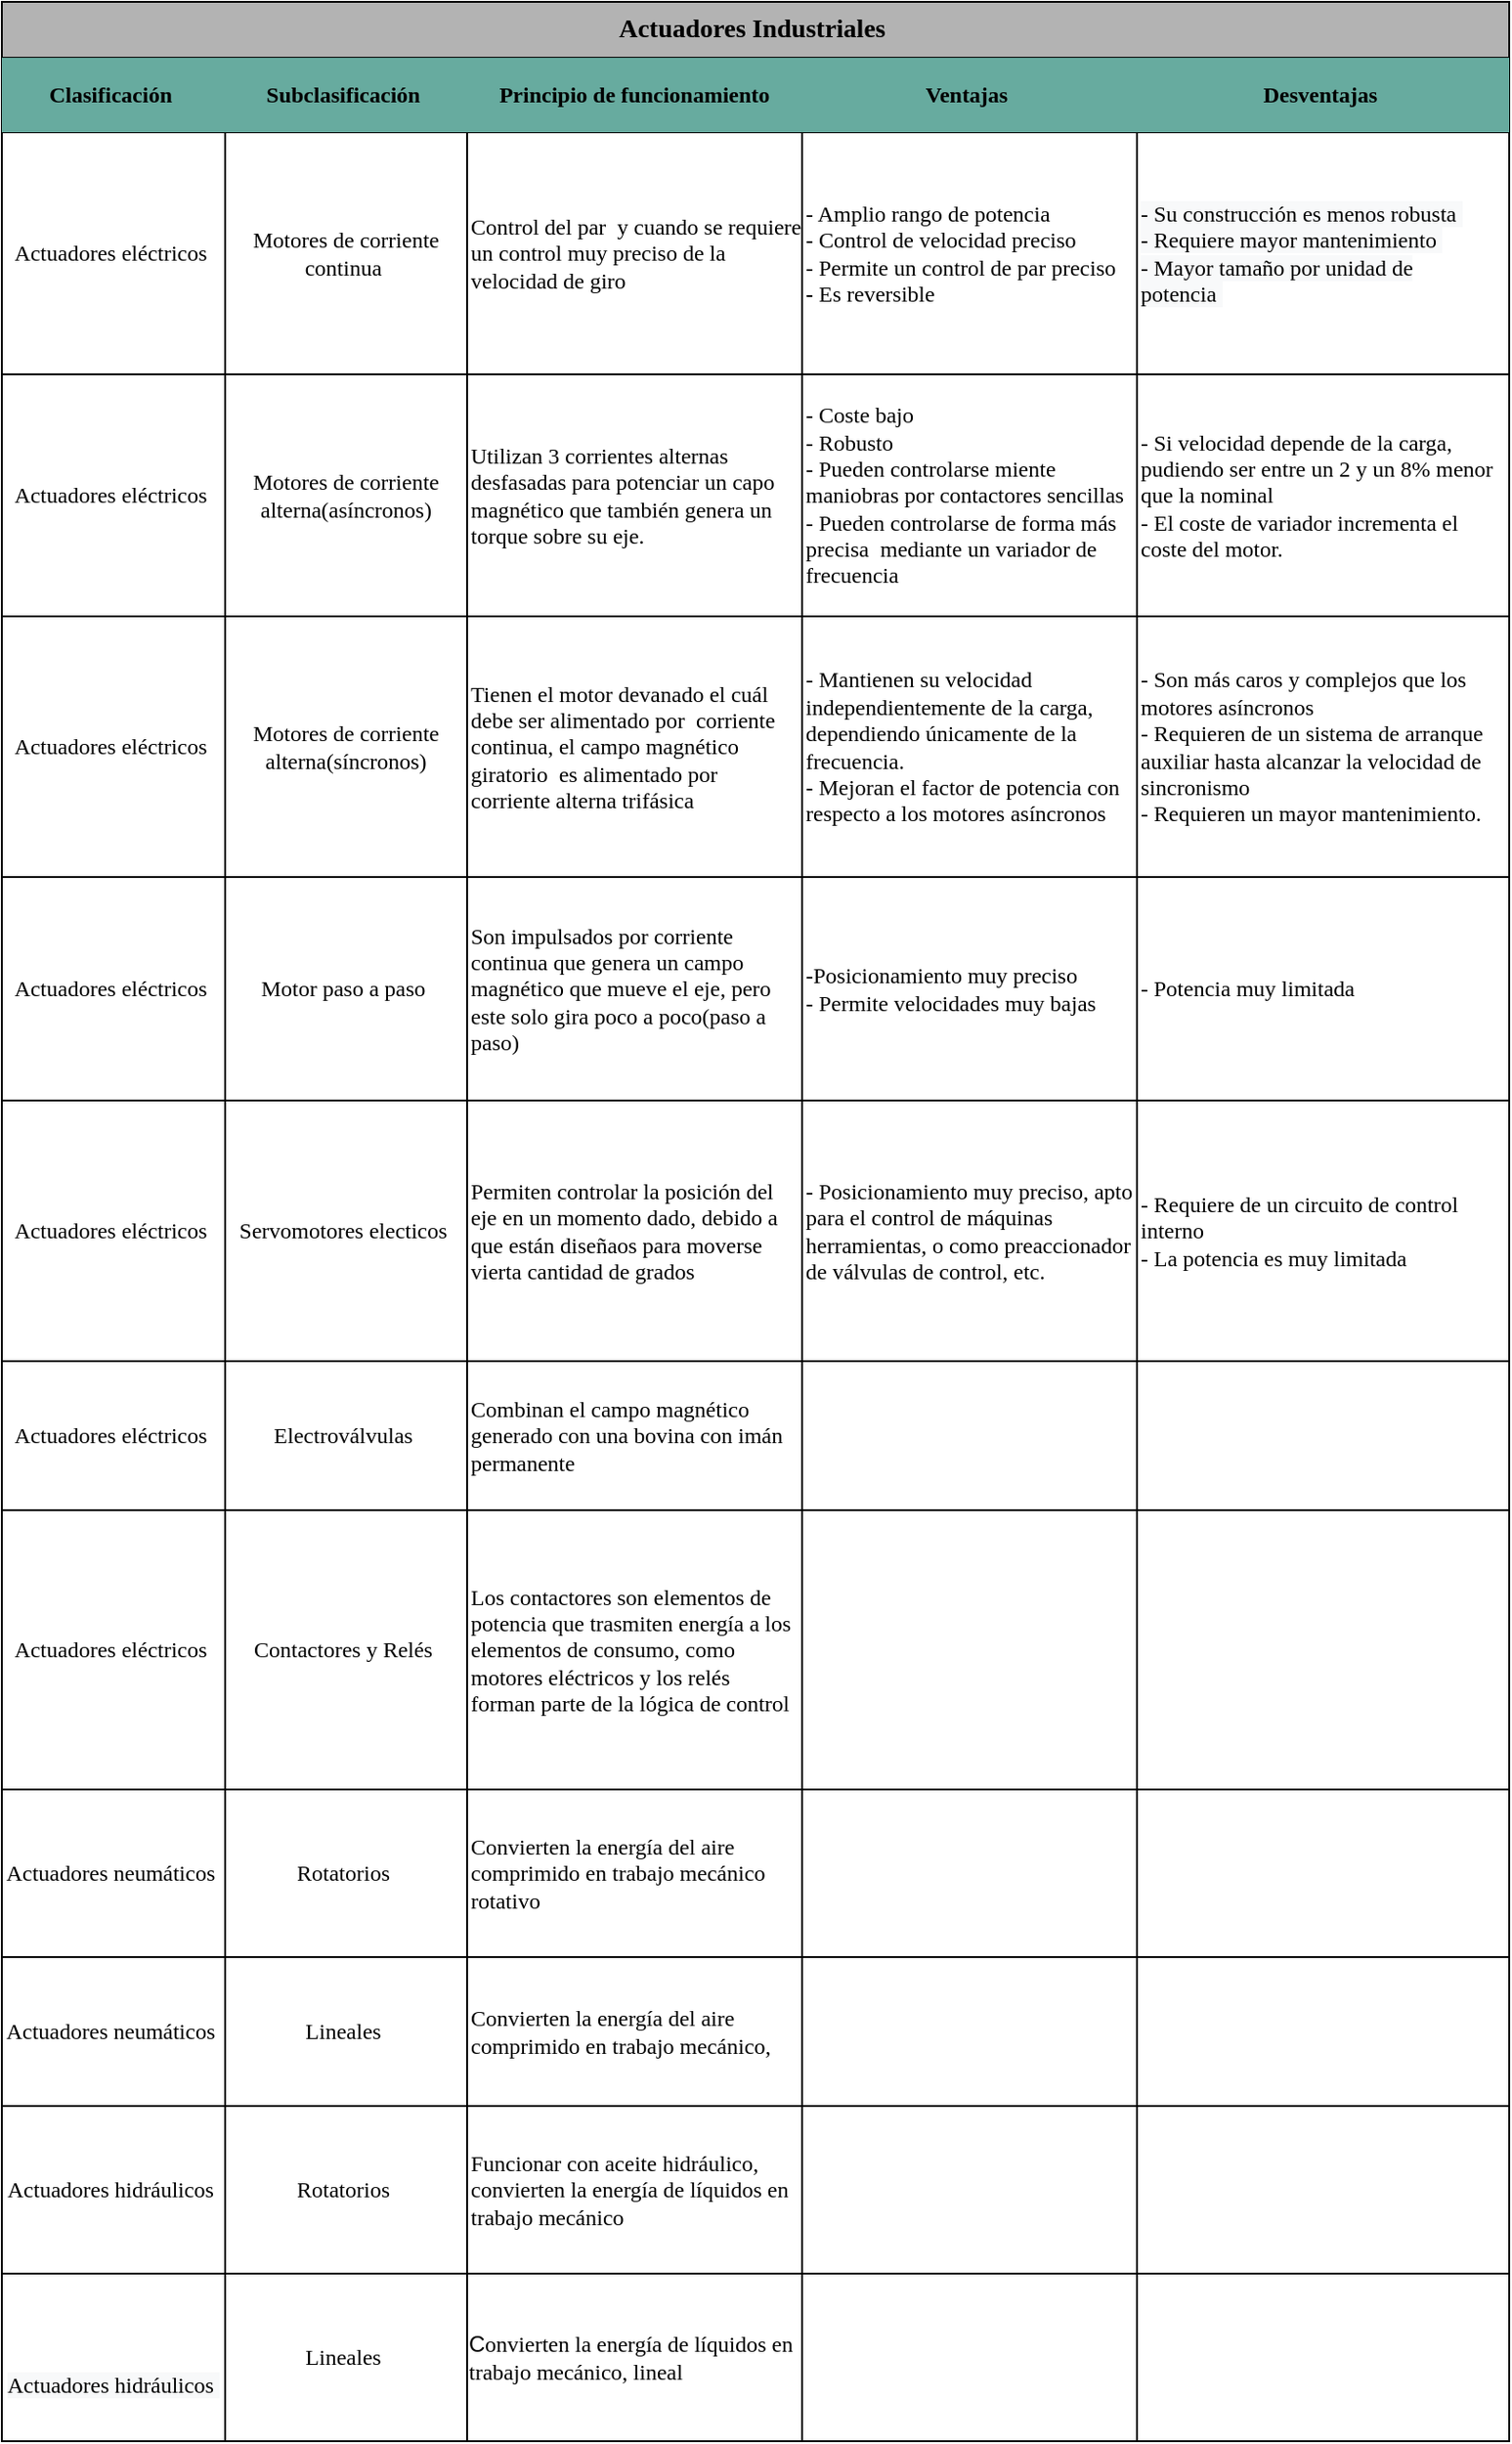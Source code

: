 <mxfile version="14.6.6" type="google"><diagram id="up9w1Ml_rUeyAGQICRd3" name="Page-1"><mxGraphModel dx="2044" dy="1109" grid="1" gridSize="10" guides="1" tooltips="1" connect="1" arrows="1" fold="1" page="1" pageScale="1" pageWidth="827" pageHeight="1169" math="0" shadow="0"><root><mxCell id="0"/><mxCell id="1" parent="0"/><mxCell id="sLLyWC5BFVvTjJAZCAJG-6" value="&lt;font face=&quot;Verdana&quot; style=&quot;font-size: 14px&quot;&gt;Actuadores Industriales&amp;nbsp;&lt;/font&gt;" style="shape=table;html=1;whiteSpace=wrap;startSize=30;container=1;collapsible=0;childLayout=tableLayout;fontStyle=1;align=center;fillColor=#B3B3B3;strokeColor=#000000;" parent="1" vertex="1"><mxGeometry x="110" y="360" width="810" height="1310" as="geometry"/></mxCell><mxCell id="sLLyWC5BFVvTjJAZCAJG-7" value="" style="shape=partialRectangle;html=1;whiteSpace=wrap;collapsible=0;dropTarget=0;pointerEvents=0;fillColor=none;top=0;left=0;bottom=0;right=0;points=[[0,0.5],[1,0.5]];portConstraint=eastwest;" parent="sLLyWC5BFVvTjJAZCAJG-6" vertex="1"><mxGeometry y="30" width="810" height="40" as="geometry"/></mxCell><mxCell id="sLLyWC5BFVvTjJAZCAJG-137" value="&lt;span&gt;&lt;b&gt;&lt;font face=&quot;Verdana&quot; style=&quot;font-size: 12px&quot;&gt;Clasificación&amp;nbsp;&lt;/font&gt;&lt;/b&gt;&lt;/span&gt;" style="shape=partialRectangle;html=1;whiteSpace=wrap;connectable=0;fillColor=#67AB9F;top=0;left=0;bottom=0;right=0;overflow=hidden;strokeColor=#000000;" parent="sLLyWC5BFVvTjJAZCAJG-7" vertex="1"><mxGeometry width="120" height="40" as="geometry"/></mxCell><mxCell id="sLLyWC5BFVvTjJAZCAJG-129" value="&lt;span&gt;&lt;b&gt;&lt;font face=&quot;Verdana&quot; style=&quot;font-size: 12px&quot;&gt;Subclasificación&amp;nbsp;&lt;/font&gt;&lt;/b&gt;&lt;/span&gt;" style="shape=partialRectangle;html=1;whiteSpace=wrap;connectable=0;fillColor=#67AB9F;top=0;left=0;bottom=0;right=0;overflow=hidden;strokeColor=#000000;" parent="sLLyWC5BFVvTjJAZCAJG-7" vertex="1"><mxGeometry x="120" width="130" height="40" as="geometry"/></mxCell><mxCell id="sLLyWC5BFVvTjJAZCAJG-37" value="&lt;span&gt;&lt;b&gt;&lt;font style=&quot;font-size: 12px&quot; face=&quot;Verdana&quot;&gt;Principio de funcionamiento&lt;/font&gt;&lt;/b&gt;&lt;/span&gt;" style="shape=partialRectangle;html=1;whiteSpace=wrap;connectable=0;fillColor=#67AB9F;top=0;left=0;bottom=0;right=0;overflow=hidden;" parent="sLLyWC5BFVvTjJAZCAJG-7" vertex="1"><mxGeometry x="250" width="180" height="40" as="geometry"/></mxCell><mxCell id="sLLyWC5BFVvTjJAZCAJG-28" value="&lt;span&gt;&lt;b&gt;&lt;font style=&quot;font-size: 12px&quot; face=&quot;Verdana&quot;&gt;Ventajas&amp;nbsp;&lt;/font&gt;&lt;/b&gt;&lt;/span&gt;" style="shape=partialRectangle;html=1;whiteSpace=wrap;connectable=0;fillColor=#67AB9F;top=0;left=0;bottom=0;right=0;overflow=hidden;strokeColor=#67AB9F;" parent="sLLyWC5BFVvTjJAZCAJG-7" vertex="1"><mxGeometry x="430" width="180" height="40" as="geometry"/></mxCell><mxCell id="sLLyWC5BFVvTjJAZCAJG-25" value="&lt;b&gt;&lt;font style=&quot;font-size: 12px&quot; face=&quot;Verdana&quot;&gt;Desventajas&amp;nbsp;&lt;/font&gt;&lt;/b&gt;" style="shape=partialRectangle;html=1;whiteSpace=wrap;connectable=0;fillColor=#67AB9F;top=0;left=0;bottom=0;right=0;overflow=hidden;" parent="sLLyWC5BFVvTjJAZCAJG-7" vertex="1"><mxGeometry x="610" width="200" height="40" as="geometry"/></mxCell><mxCell id="sLLyWC5BFVvTjJAZCAJG-11" value="" style="shape=partialRectangle;html=1;whiteSpace=wrap;collapsible=0;dropTarget=0;pointerEvents=0;fillColor=none;top=0;left=0;bottom=0;right=0;points=[[0,0.5],[1,0.5]];portConstraint=eastwest;" parent="sLLyWC5BFVvTjJAZCAJG-6" vertex="1"><mxGeometry y="70" width="810" height="130" as="geometry"/></mxCell><mxCell id="sLLyWC5BFVvTjJAZCAJG-138" value="&lt;font style=&quot;font-size: 12px&quot; face=&quot;Verdana&quot;&gt;Actuadores eléctricos&amp;nbsp;&lt;/font&gt;" style="shape=partialRectangle;html=1;whiteSpace=wrap;connectable=0;fillColor=none;top=0;left=0;bottom=0;right=0;overflow=hidden;" parent="sLLyWC5BFVvTjJAZCAJG-11" vertex="1"><mxGeometry width="120" height="130" as="geometry"/></mxCell><mxCell id="sLLyWC5BFVvTjJAZCAJG-130" value="&lt;font style=&quot;font-size: 12px&quot; face=&quot;Verdana&quot;&gt;Motores de corriente continua&amp;nbsp;&lt;/font&gt;" style="shape=partialRectangle;html=1;whiteSpace=wrap;connectable=0;fillColor=none;top=0;left=0;bottom=0;right=0;overflow=hidden;" parent="sLLyWC5BFVvTjJAZCAJG-11" vertex="1"><mxGeometry x="120" width="130" height="130" as="geometry"/></mxCell><mxCell id="sLLyWC5BFVvTjJAZCAJG-38" value="&lt;font face=&quot;Verdana&quot;&gt;Control del par&amp;nbsp; y cuando se requiere un control muy preciso de la velocidad de giro&amp;nbsp;&lt;/font&gt;" style="shape=partialRectangle;html=1;whiteSpace=wrap;connectable=0;fillColor=none;top=0;left=0;bottom=0;right=0;overflow=hidden;align=left;" parent="sLLyWC5BFVvTjJAZCAJG-11" vertex="1"><mxGeometry x="250" width="180" height="130" as="geometry"/></mxCell><mxCell id="sLLyWC5BFVvTjJAZCAJG-29" value="&lt;font face=&quot;Verdana&quot;&gt;- Amplio rango de potencia&lt;br&gt;- Control de velocidad preciso&amp;nbsp;&lt;br&gt;- Permite un control de par preciso&amp;nbsp;&lt;br&gt;&lt;font style=&quot;font-size: 12px&quot;&gt;&lt;div&gt;&lt;b&gt;-&lt;/b&gt; Es reversible&amp;nbsp;&amp;nbsp;&lt;/div&gt;&lt;/font&gt;&lt;/font&gt;" style="shape=partialRectangle;html=1;whiteSpace=wrap;connectable=0;fillColor=none;top=0;left=0;bottom=0;right=0;overflow=hidden;align=left;" parent="sLLyWC5BFVvTjJAZCAJG-11" vertex="1"><mxGeometry x="430" width="180" height="130" as="geometry"/></mxCell><mxCell id="sLLyWC5BFVvTjJAZCAJG-26" value="&lt;font face=&quot;Verdana&quot;&gt;&lt;span style=&quot;text-indent: 0px ; background-color: rgb(248 , 249 , 250)&quot;&gt;- Su construcción&amp;nbsp;es menos robusta&amp;nbsp;&lt;br&gt;&lt;/span&gt;&lt;span style=&quot;color: rgb(0 , 0 , 0) ; font-size: 12px ; font-style: normal ; font-weight: 400 ; letter-spacing: normal ; text-indent: 0px ; text-transform: none ; word-spacing: 0px ; background-color: rgb(248 , 249 , 250)&quot;&gt;- Requiere mayor mantenimiento&amp;nbsp;&lt;/span&gt;&lt;br style=&quot;color: rgb(0 , 0 , 0) ; font-size: 12px ; font-style: normal ; font-weight: 400 ; letter-spacing: normal ; text-indent: 0px ; text-transform: none ; word-spacing: 0px ; background-color: rgb(248 , 249 , 250)&quot;&gt;&lt;span style=&quot;text-indent: 0px ; background-color: rgb(248 , 249 , 250)&quot;&gt;- Mayor tamaño por unidad de potencia&amp;nbsp;&lt;/span&gt;&amp;nbsp;&amp;nbsp;&lt;/font&gt;&lt;span style=&quot;color: rgb(0 , 0 , 0) ; font-size: 12px ; font-style: normal ; font-weight: 400 ; letter-spacing: normal ; text-indent: 0px ; text-transform: none ; word-spacing: 0px ; background-color: rgb(248 , 249 , 250) ; font-family: &amp;#34;verdana&amp;#34;&quot;&gt;&lt;br&gt;&lt;/span&gt;" style="shape=partialRectangle;html=1;whiteSpace=wrap;connectable=0;fillColor=none;top=0;left=0;bottom=0;right=0;overflow=hidden;align=left;" parent="sLLyWC5BFVvTjJAZCAJG-11" vertex="1"><mxGeometry x="610" width="200" height="130" as="geometry"/></mxCell><mxCell id="sLLyWC5BFVvTjJAZCAJG-40" style="shape=partialRectangle;html=1;whiteSpace=wrap;collapsible=0;dropTarget=0;pointerEvents=0;fillColor=none;top=0;left=0;bottom=0;right=0;points=[[0,0.5],[1,0.5]];portConstraint=eastwest;" parent="sLLyWC5BFVvTjJAZCAJG-6" vertex="1"><mxGeometry y="200" width="810" height="130" as="geometry"/></mxCell><mxCell id="sLLyWC5BFVvTjJAZCAJG-139" value="&lt;span style=&quot;font-family: &amp;#34;verdana&amp;#34;&quot;&gt;Actuadores eléctricos&amp;nbsp;&lt;/span&gt;" style="shape=partialRectangle;html=1;whiteSpace=wrap;connectable=0;fillColor=none;top=0;left=0;bottom=0;right=0;overflow=hidden;" parent="sLLyWC5BFVvTjJAZCAJG-40" vertex="1"><mxGeometry width="120" height="130" as="geometry"/></mxCell><mxCell id="sLLyWC5BFVvTjJAZCAJG-131" value="&lt;font face=&quot;Verdana&quot;&gt;Motores de corriente alterna(asíncronos)&lt;/font&gt;" style="shape=partialRectangle;html=1;whiteSpace=wrap;connectable=0;fillColor=none;top=0;left=0;bottom=0;right=0;overflow=hidden;" parent="sLLyWC5BFVvTjJAZCAJG-40" vertex="1"><mxGeometry x="120" width="130" height="130" as="geometry"/></mxCell><mxCell id="sLLyWC5BFVvTjJAZCAJG-41" value="&lt;font face=&quot;Verdana&quot;&gt;Utilizan 3 corrientes alternas desfasadas para potenciar un capo magnético que también genera un torque sobre su eje.&amp;nbsp;&amp;nbsp;&lt;/font&gt;" style="shape=partialRectangle;html=1;whiteSpace=wrap;connectable=0;fillColor=none;top=0;left=0;bottom=0;right=0;overflow=hidden;align=left;" parent="sLLyWC5BFVvTjJAZCAJG-40" vertex="1"><mxGeometry x="250" width="180" height="130" as="geometry"/></mxCell><mxCell id="sLLyWC5BFVvTjJAZCAJG-42" value="&lt;div&gt;&lt;font face=&quot;Verdana&quot;&gt;- Coste bajo&amp;nbsp;&lt;/font&gt;&lt;/div&gt;&lt;div&gt;&lt;font face=&quot;Verdana&quot;&gt;- Robusto&amp;nbsp;&lt;/font&gt;&lt;/div&gt;&lt;div&gt;&lt;font face=&quot;Verdana&quot;&gt;- Pueden controlarse miente maniobras por contactores sencillas&lt;/font&gt;&lt;/div&gt;&lt;div&gt;&lt;font face=&quot;Verdana&quot;&gt;- Pueden controlarse de forma más precisa&amp;nbsp; mediante un variador de frecuencia&amp;nbsp;&lt;/font&gt;&lt;/div&gt;" style="shape=partialRectangle;html=1;whiteSpace=wrap;connectable=0;fillColor=none;top=0;left=0;bottom=0;right=0;overflow=hidden;align=left;" parent="sLLyWC5BFVvTjJAZCAJG-40" vertex="1"><mxGeometry x="430" width="180" height="130" as="geometry"/></mxCell><mxCell id="sLLyWC5BFVvTjJAZCAJG-43" value="&lt;div&gt;&lt;span&gt;&lt;font face=&quot;Verdana&quot;&gt;- Si velocidad depende de la carga, pudiendo ser entre un 2 y un 8% menor que la nominal&amp;nbsp;&lt;/font&gt;&lt;/span&gt;&lt;/div&gt;&lt;div&gt;&lt;span&gt;&lt;font face=&quot;Verdana&quot;&gt;- El coste de variador incrementa el coste del motor.&lt;/font&gt;&lt;/span&gt;&lt;/div&gt;" style="shape=partialRectangle;html=1;whiteSpace=wrap;connectable=0;fillColor=none;top=0;left=0;bottom=0;right=0;overflow=hidden;align=left;" parent="sLLyWC5BFVvTjJAZCAJG-40" vertex="1"><mxGeometry x="610" width="200" height="130" as="geometry"/></mxCell><mxCell id="sLLyWC5BFVvTjJAZCAJG-50" style="shape=partialRectangle;html=1;whiteSpace=wrap;collapsible=0;dropTarget=0;pointerEvents=0;fillColor=none;top=0;left=0;bottom=0;right=0;points=[[0,0.5],[1,0.5]];portConstraint=eastwest;" parent="sLLyWC5BFVvTjJAZCAJG-6" vertex="1"><mxGeometry y="330" width="810" height="140" as="geometry"/></mxCell><mxCell id="sLLyWC5BFVvTjJAZCAJG-140" value="&lt;span style=&quot;font-family: &amp;#34;verdana&amp;#34;&quot;&gt;Actuadores eléctricos&amp;nbsp;&lt;/span&gt;" style="shape=partialRectangle;html=1;whiteSpace=wrap;connectable=0;fillColor=none;top=0;left=0;bottom=0;right=0;overflow=hidden;" parent="sLLyWC5BFVvTjJAZCAJG-50" vertex="1"><mxGeometry width="120" height="140" as="geometry"/></mxCell><mxCell id="sLLyWC5BFVvTjJAZCAJG-132" value="&lt;font face=&quot;Verdana&quot;&gt;Motores de corriente alterna(síncronos)&lt;/font&gt;" style="shape=partialRectangle;html=1;whiteSpace=wrap;connectable=0;fillColor=none;top=0;left=0;bottom=0;right=0;overflow=hidden;" parent="sLLyWC5BFVvTjJAZCAJG-50" vertex="1"><mxGeometry x="120" width="130" height="140" as="geometry"/></mxCell><mxCell id="sLLyWC5BFVvTjJAZCAJG-51" value="&lt;font face=&quot;Verdana&quot;&gt;Tienen el motor devanado el cuál debe ser alimentado por&amp;nbsp; corriente continua, el campo magnético giratorio&amp;nbsp; es alimentado por corriente alterna trifásica&amp;nbsp;&amp;nbsp;&lt;/font&gt;" style="shape=partialRectangle;html=1;whiteSpace=wrap;connectable=0;fillColor=none;top=0;left=0;bottom=0;right=0;overflow=hidden;align=left;" parent="sLLyWC5BFVvTjJAZCAJG-50" vertex="1"><mxGeometry x="250" width="180" height="140" as="geometry"/></mxCell><mxCell id="sLLyWC5BFVvTjJAZCAJG-52" value="&lt;font face=&quot;Verdana&quot;&gt;- Mantienen su velocidad independientemente de la carga, dependiendo únicamente de la frecuencia.&lt;br&gt;- Mejoran el factor de potencia con respecto a los motores asíncronos&amp;nbsp;&lt;/font&gt;" style="shape=partialRectangle;html=1;whiteSpace=wrap;connectable=0;fillColor=none;top=0;left=0;bottom=0;right=0;overflow=hidden;align=left;" parent="sLLyWC5BFVvTjJAZCAJG-50" vertex="1"><mxGeometry x="430" width="180" height="140" as="geometry"/></mxCell><mxCell id="sLLyWC5BFVvTjJAZCAJG-53" value="&lt;font face=&quot;Verdana&quot;&gt;- Son más caros y complejos que los motores asíncronos&amp;nbsp;&lt;br&gt;- Requieren de un sistema de arranque auxiliar hasta alcanzar la velocidad de sincronismo&lt;br&gt;- Requieren un mayor mantenimiento.&amp;nbsp;&lt;/font&gt;" style="shape=partialRectangle;html=1;whiteSpace=wrap;connectable=0;fillColor=none;top=0;left=0;bottom=0;right=0;overflow=hidden;align=left;" parent="sLLyWC5BFVvTjJAZCAJG-50" vertex="1"><mxGeometry x="610" width="200" height="140" as="geometry"/></mxCell><mxCell id="sLLyWC5BFVvTjJAZCAJG-60" style="shape=partialRectangle;html=1;whiteSpace=wrap;collapsible=0;dropTarget=0;pointerEvents=0;fillColor=none;top=0;left=0;bottom=0;right=0;points=[[0,0.5],[1,0.5]];portConstraint=eastwest;" parent="sLLyWC5BFVvTjJAZCAJG-6" vertex="1"><mxGeometry y="470" width="810" height="120" as="geometry"/></mxCell><mxCell id="sLLyWC5BFVvTjJAZCAJG-141" value="&lt;span style=&quot;font-family: &amp;#34;verdana&amp;#34;&quot;&gt;Actuadores eléctricos&amp;nbsp;&lt;/span&gt;" style="shape=partialRectangle;html=1;whiteSpace=wrap;connectable=0;fillColor=none;top=0;left=0;bottom=0;right=0;overflow=hidden;" parent="sLLyWC5BFVvTjJAZCAJG-60" vertex="1"><mxGeometry width="120" height="120" as="geometry"/></mxCell><mxCell id="sLLyWC5BFVvTjJAZCAJG-133" value="&lt;font face=&quot;Verdana&quot;&gt;Motor paso a paso&amp;nbsp;&lt;/font&gt;" style="shape=partialRectangle;html=1;whiteSpace=wrap;connectable=0;fillColor=none;top=0;left=0;bottom=0;right=0;overflow=hidden;" parent="sLLyWC5BFVvTjJAZCAJG-60" vertex="1"><mxGeometry x="120" width="130" height="120" as="geometry"/></mxCell><mxCell id="sLLyWC5BFVvTjJAZCAJG-61" value="&lt;font face=&quot;Verdana&quot;&gt;Son impulsados por corriente continua que genera un campo magnético que mueve el eje, pero este solo gira poco a poco(paso a paso)&lt;/font&gt;" style="shape=partialRectangle;html=1;whiteSpace=wrap;connectable=0;fillColor=none;top=0;left=0;bottom=0;right=0;overflow=hidden;align=left;" parent="sLLyWC5BFVvTjJAZCAJG-60" vertex="1"><mxGeometry x="250" width="180" height="120" as="geometry"/></mxCell><mxCell id="sLLyWC5BFVvTjJAZCAJG-62" value="&lt;font face=&quot;Verdana&quot;&gt;-Posicionamiento muy preciso&amp;nbsp;&lt;br&gt;- Permite velocidades muy bajas&amp;nbsp;&amp;nbsp;&lt;/font&gt;" style="shape=partialRectangle;html=1;whiteSpace=wrap;connectable=0;fillColor=none;top=0;left=0;bottom=0;right=0;overflow=hidden;align=left;" parent="sLLyWC5BFVvTjJAZCAJG-60" vertex="1"><mxGeometry x="430" width="180" height="120" as="geometry"/></mxCell><mxCell id="sLLyWC5BFVvTjJAZCAJG-63" value="&lt;font face=&quot;Verdana&quot;&gt;- Potencia muy limitada&amp;nbsp;&amp;nbsp;&lt;/font&gt;" style="shape=partialRectangle;html=1;whiteSpace=wrap;connectable=0;fillColor=none;top=0;left=0;bottom=0;right=0;overflow=hidden;align=left;" parent="sLLyWC5BFVvTjJAZCAJG-60" vertex="1"><mxGeometry x="610" width="200" height="120" as="geometry"/></mxCell><mxCell id="sLLyWC5BFVvTjJAZCAJG-195" style="shape=partialRectangle;html=1;whiteSpace=wrap;collapsible=0;dropTarget=0;pointerEvents=0;fillColor=none;top=0;left=0;bottom=0;right=0;points=[[0,0.5],[1,0.5]];portConstraint=eastwest;" parent="sLLyWC5BFVvTjJAZCAJG-6" vertex="1"><mxGeometry y="590" width="810" height="140" as="geometry"/></mxCell><mxCell id="sLLyWC5BFVvTjJAZCAJG-196" value="&lt;span style=&quot;font-family: &amp;#34;verdana&amp;#34;&quot;&gt;Actuadores eléctricos&amp;nbsp;&lt;/span&gt;" style="shape=partialRectangle;html=1;whiteSpace=wrap;connectable=0;fillColor=none;top=0;left=0;bottom=0;right=0;overflow=hidden;" parent="sLLyWC5BFVvTjJAZCAJG-195" vertex="1"><mxGeometry width="120" height="140" as="geometry"/></mxCell><mxCell id="sLLyWC5BFVvTjJAZCAJG-197" value="&lt;font face=&quot;Verdana&quot;&gt;Servomotores electicos&amp;nbsp;&lt;/font&gt;" style="shape=partialRectangle;html=1;whiteSpace=wrap;connectable=0;fillColor=none;top=0;left=0;bottom=0;right=0;overflow=hidden;" parent="sLLyWC5BFVvTjJAZCAJG-195" vertex="1"><mxGeometry x="120" width="130" height="140" as="geometry"/></mxCell><mxCell id="sLLyWC5BFVvTjJAZCAJG-198" value="&lt;font face=&quot;Verdana&quot;&gt;Permiten controlar la posición del eje en un momento dado, debido a que están diseñaos para moverse vierta cantidad de grados&amp;nbsp;&lt;/font&gt;" style="shape=partialRectangle;html=1;whiteSpace=wrap;connectable=0;fillColor=none;top=0;left=0;bottom=0;right=0;overflow=hidden;align=left;" parent="sLLyWC5BFVvTjJAZCAJG-195" vertex="1"><mxGeometry x="250" width="180" height="140" as="geometry"/></mxCell><mxCell id="sLLyWC5BFVvTjJAZCAJG-199" value="&lt;font face=&quot;Verdana&quot;&gt;- Posicionamiento muy preciso, apto para el control de máquinas herramientas, o como preaccionador de válvulas de control, etc.&lt;/font&gt;" style="shape=partialRectangle;html=1;whiteSpace=wrap;connectable=0;fillColor=none;top=0;left=0;bottom=0;right=0;overflow=hidden;align=left;" parent="sLLyWC5BFVvTjJAZCAJG-195" vertex="1"><mxGeometry x="430" width="180" height="140" as="geometry"/></mxCell><mxCell id="sLLyWC5BFVvTjJAZCAJG-200" value="&lt;font face=&quot;Verdana&quot; style=&quot;font-size: 12px&quot;&gt;- Requiere de un circuito de control interno&amp;nbsp;&lt;br&gt;- La potencia es muy limitada&lt;/font&gt;" style="shape=partialRectangle;html=1;whiteSpace=wrap;connectable=0;fillColor=none;top=0;left=0;bottom=0;right=0;overflow=hidden;align=left;" parent="sLLyWC5BFVvTjJAZCAJG-195" vertex="1"><mxGeometry x="610" width="200" height="140" as="geometry"/></mxCell><mxCell id="sLLyWC5BFVvTjJAZCAJG-201" style="shape=partialRectangle;html=1;whiteSpace=wrap;collapsible=0;dropTarget=0;pointerEvents=0;fillColor=none;top=0;left=0;bottom=0;right=0;points=[[0,0.5],[1,0.5]];portConstraint=eastwest;" parent="sLLyWC5BFVvTjJAZCAJG-6" vertex="1"><mxGeometry y="730" width="810" height="80" as="geometry"/></mxCell><mxCell id="sLLyWC5BFVvTjJAZCAJG-202" value="&lt;span style=&quot;font-family: &amp;#34;verdana&amp;#34;&quot;&gt;Actuadores eléctricos&amp;nbsp;&lt;/span&gt;" style="shape=partialRectangle;html=1;whiteSpace=wrap;connectable=0;fillColor=none;top=0;left=0;bottom=0;right=0;overflow=hidden;" parent="sLLyWC5BFVvTjJAZCAJG-201" vertex="1"><mxGeometry width="120" height="80" as="geometry"/></mxCell><mxCell id="sLLyWC5BFVvTjJAZCAJG-203" value="&lt;font face=&quot;Verdana&quot;&gt;Electroválvulas&amp;nbsp;&lt;/font&gt;" style="shape=partialRectangle;html=1;whiteSpace=wrap;connectable=0;fillColor=none;top=0;left=0;bottom=0;right=0;overflow=hidden;" parent="sLLyWC5BFVvTjJAZCAJG-201" vertex="1"><mxGeometry x="120" width="130" height="80" as="geometry"/></mxCell><mxCell id="sLLyWC5BFVvTjJAZCAJG-204" value="&lt;font face=&quot;Verdana&quot;&gt;Combinan el campo magnético generado con una bovina con imán permanente&amp;nbsp;&lt;/font&gt;" style="shape=partialRectangle;html=1;whiteSpace=wrap;connectable=0;fillColor=none;top=0;left=0;bottom=0;right=0;overflow=hidden;align=left;" parent="sLLyWC5BFVvTjJAZCAJG-201" vertex="1"><mxGeometry x="250" width="180" height="80" as="geometry"/></mxCell><mxCell id="sLLyWC5BFVvTjJAZCAJG-205" style="shape=partialRectangle;html=1;whiteSpace=wrap;connectable=0;fillColor=none;top=0;left=0;bottom=0;right=0;overflow=hidden;" parent="sLLyWC5BFVvTjJAZCAJG-201" vertex="1"><mxGeometry x="430" width="180" height="80" as="geometry"/></mxCell><mxCell id="sLLyWC5BFVvTjJAZCAJG-206" style="shape=partialRectangle;html=1;whiteSpace=wrap;connectable=0;fillColor=none;top=0;left=0;bottom=0;right=0;overflow=hidden;" parent="sLLyWC5BFVvTjJAZCAJG-201" vertex="1"><mxGeometry x="610" width="200" height="80" as="geometry"/></mxCell><mxCell id="sLLyWC5BFVvTjJAZCAJG-207" style="shape=partialRectangle;html=1;whiteSpace=wrap;collapsible=0;dropTarget=0;pointerEvents=0;fillColor=none;top=0;left=0;bottom=0;right=0;points=[[0,0.5],[1,0.5]];portConstraint=eastwest;" parent="sLLyWC5BFVvTjJAZCAJG-6" vertex="1"><mxGeometry y="810" width="810" height="150" as="geometry"/></mxCell><mxCell id="sLLyWC5BFVvTjJAZCAJG-208" value="&lt;span style=&quot;font-family: &amp;#34;verdana&amp;#34;&quot;&gt;Actuadores eléctricos&amp;nbsp;&lt;/span&gt;" style="shape=partialRectangle;html=1;whiteSpace=wrap;connectable=0;fillColor=none;top=0;left=0;bottom=0;right=0;overflow=hidden;" parent="sLLyWC5BFVvTjJAZCAJG-207" vertex="1"><mxGeometry width="120" height="150" as="geometry"/></mxCell><mxCell id="sLLyWC5BFVvTjJAZCAJG-209" value="&lt;font face=&quot;Verdana&quot;&gt;Contactores y Relés&amp;nbsp;&lt;/font&gt;" style="shape=partialRectangle;html=1;whiteSpace=wrap;connectable=0;fillColor=none;top=0;left=0;bottom=0;right=0;overflow=hidden;" parent="sLLyWC5BFVvTjJAZCAJG-207" vertex="1"><mxGeometry x="120" width="130" height="150" as="geometry"/></mxCell><mxCell id="sLLyWC5BFVvTjJAZCAJG-210" value="&lt;font face=&quot;Verdana&quot;&gt;Los contactores son elementos de potencia que trasmiten energía a los elementos de consumo, como motores eléctricos y los relés&amp;nbsp; forman parte de la lógica de control&amp;nbsp;&lt;/font&gt;" style="shape=partialRectangle;html=1;whiteSpace=wrap;connectable=0;fillColor=none;top=0;left=0;bottom=0;right=0;overflow=hidden;align=left;" parent="sLLyWC5BFVvTjJAZCAJG-207" vertex="1"><mxGeometry x="250" width="180" height="150" as="geometry"/></mxCell><mxCell id="sLLyWC5BFVvTjJAZCAJG-211" style="shape=partialRectangle;html=1;whiteSpace=wrap;connectable=0;fillColor=none;top=0;left=0;bottom=0;right=0;overflow=hidden;" parent="sLLyWC5BFVvTjJAZCAJG-207" vertex="1"><mxGeometry x="430" width="180" height="150" as="geometry"/></mxCell><mxCell id="sLLyWC5BFVvTjJAZCAJG-212" style="shape=partialRectangle;html=1;whiteSpace=wrap;connectable=0;fillColor=none;top=0;left=0;bottom=0;right=0;overflow=hidden;" parent="sLLyWC5BFVvTjJAZCAJG-207" vertex="1"><mxGeometry x="610" width="200" height="150" as="geometry"/></mxCell><mxCell id="sLLyWC5BFVvTjJAZCAJG-213" style="shape=partialRectangle;html=1;whiteSpace=wrap;collapsible=0;dropTarget=0;pointerEvents=0;fillColor=none;top=0;left=0;bottom=0;right=0;points=[[0,0.5],[1,0.5]];portConstraint=eastwest;" parent="sLLyWC5BFVvTjJAZCAJG-6" vertex="1"><mxGeometry y="960" width="810" height="90" as="geometry"/></mxCell><mxCell id="sLLyWC5BFVvTjJAZCAJG-214" value="&lt;span style=&quot;font-family: &amp;#34;verdana&amp;#34;&quot;&gt;&lt;font style=&quot;font-size: 12px&quot;&gt;Actuadores neumáticos&amp;nbsp;&lt;/font&gt;&lt;/span&gt;" style="shape=partialRectangle;html=1;whiteSpace=wrap;connectable=0;fillColor=none;top=0;left=0;bottom=0;right=0;overflow=hidden;" parent="sLLyWC5BFVvTjJAZCAJG-213" vertex="1"><mxGeometry width="120" height="90" as="geometry"/></mxCell><mxCell id="sLLyWC5BFVvTjJAZCAJG-215" value="&lt;font face=&quot;Verdana&quot;&gt;Rotatorios&amp;nbsp;&lt;/font&gt;" style="shape=partialRectangle;html=1;whiteSpace=wrap;connectable=0;fillColor=none;top=0;left=0;bottom=0;right=0;overflow=hidden;" parent="sLLyWC5BFVvTjJAZCAJG-213" vertex="1"><mxGeometry x="120" width="130" height="90" as="geometry"/></mxCell><mxCell id="sLLyWC5BFVvTjJAZCAJG-216" value="&lt;font face=&quot;Verdana&quot;&gt;Convierten la energía del aire comprimido en trabajo mecánico rotativo&lt;/font&gt;" style="shape=partialRectangle;html=1;whiteSpace=wrap;connectable=0;fillColor=none;top=0;left=0;bottom=0;right=0;overflow=hidden;align=left;" parent="sLLyWC5BFVvTjJAZCAJG-213" vertex="1"><mxGeometry x="250" width="180" height="90" as="geometry"/></mxCell><mxCell id="sLLyWC5BFVvTjJAZCAJG-217" style="shape=partialRectangle;html=1;whiteSpace=wrap;connectable=0;fillColor=none;top=0;left=0;bottom=0;right=0;overflow=hidden;" parent="sLLyWC5BFVvTjJAZCAJG-213" vertex="1"><mxGeometry x="430" width="180" height="90" as="geometry"/></mxCell><mxCell id="sLLyWC5BFVvTjJAZCAJG-218" style="shape=partialRectangle;html=1;whiteSpace=wrap;connectable=0;fillColor=none;top=0;left=0;bottom=0;right=0;overflow=hidden;" parent="sLLyWC5BFVvTjJAZCAJG-213" vertex="1"><mxGeometry x="610" width="200" height="90" as="geometry"/></mxCell><mxCell id="sLLyWC5BFVvTjJAZCAJG-219" style="shape=partialRectangle;html=1;whiteSpace=wrap;collapsible=0;dropTarget=0;pointerEvents=0;fillColor=none;top=0;left=0;bottom=0;right=0;points=[[0,0.5],[1,0.5]];portConstraint=eastwest;" parent="sLLyWC5BFVvTjJAZCAJG-6" vertex="1"><mxGeometry y="1050" width="810" height="80" as="geometry"/></mxCell><mxCell id="sLLyWC5BFVvTjJAZCAJG-220" value="&lt;span style=&quot;font-family: &amp;#34;verdana&amp;#34;&quot;&gt;&lt;font style=&quot;font-size: 12px&quot;&gt;Actuadores neumáticos&amp;nbsp;&lt;/font&gt;&lt;/span&gt;" style="shape=partialRectangle;html=1;whiteSpace=wrap;connectable=0;fillColor=none;top=0;left=0;bottom=0;right=0;overflow=hidden;" parent="sLLyWC5BFVvTjJAZCAJG-219" vertex="1"><mxGeometry width="120" height="80" as="geometry"/></mxCell><mxCell id="sLLyWC5BFVvTjJAZCAJG-221" value="&lt;font face=&quot;Verdana&quot;&gt;Lineales&amp;nbsp;&lt;/font&gt;" style="shape=partialRectangle;html=1;whiteSpace=wrap;connectable=0;fillColor=none;top=0;left=0;bottom=0;right=0;overflow=hidden;" parent="sLLyWC5BFVvTjJAZCAJG-219" vertex="1"><mxGeometry x="120" width="130" height="80" as="geometry"/></mxCell><mxCell id="sLLyWC5BFVvTjJAZCAJG-222" value="&lt;font face=&quot;Verdana&quot;&gt;Convierten la energía del aire comprimido en trabajo mecánico,&lt;/font&gt;" style="shape=partialRectangle;html=1;whiteSpace=wrap;connectable=0;fillColor=none;top=0;left=0;bottom=0;right=0;overflow=hidden;align=left;" parent="sLLyWC5BFVvTjJAZCAJG-219" vertex="1"><mxGeometry x="250" width="180" height="80" as="geometry"/></mxCell><mxCell id="sLLyWC5BFVvTjJAZCAJG-223" style="shape=partialRectangle;html=1;whiteSpace=wrap;connectable=0;fillColor=none;top=0;left=0;bottom=0;right=0;overflow=hidden;" parent="sLLyWC5BFVvTjJAZCAJG-219" vertex="1"><mxGeometry x="430" width="180" height="80" as="geometry"/></mxCell><mxCell id="sLLyWC5BFVvTjJAZCAJG-224" style="shape=partialRectangle;html=1;whiteSpace=wrap;connectable=0;fillColor=none;top=0;left=0;bottom=0;right=0;overflow=hidden;" parent="sLLyWC5BFVvTjJAZCAJG-219" vertex="1"><mxGeometry x="610" width="200" height="80" as="geometry"/></mxCell><mxCell id="M6H_OEgULN8yLlYp_e0D-40" style="shape=partialRectangle;html=1;whiteSpace=wrap;collapsible=0;dropTarget=0;pointerEvents=0;fillColor=none;top=0;left=0;bottom=0;right=0;points=[[0,0.5],[1,0.5]];portConstraint=eastwest;" vertex="1" parent="sLLyWC5BFVvTjJAZCAJG-6"><mxGeometry y="1130" width="810" height="90" as="geometry"/></mxCell><mxCell id="M6H_OEgULN8yLlYp_e0D-41" value="&lt;span style=&quot;font-family: &amp;#34;verdana&amp;#34;&quot;&gt;&lt;font style=&quot;font-size: 12px&quot;&gt;Actuadores hidráulicos&amp;nbsp;&lt;/font&gt;&lt;/span&gt;" style="shape=partialRectangle;html=1;whiteSpace=wrap;connectable=0;fillColor=none;top=0;left=0;bottom=0;right=0;overflow=hidden;" vertex="1" parent="M6H_OEgULN8yLlYp_e0D-40"><mxGeometry width="120" height="90" as="geometry"/></mxCell><mxCell id="M6H_OEgULN8yLlYp_e0D-42" value="&lt;font face=&quot;Verdana&quot;&gt;Rotatorios&amp;nbsp;&lt;/font&gt;" style="shape=partialRectangle;html=1;whiteSpace=wrap;connectable=0;fillColor=none;top=0;left=0;bottom=0;right=0;overflow=hidden;" vertex="1" parent="M6H_OEgULN8yLlYp_e0D-40"><mxGeometry x="120" width="130" height="90" as="geometry"/></mxCell><mxCell id="M6H_OEgULN8yLlYp_e0D-43" value="&lt;font face=&quot;Verdana&quot; style=&quot;font-size: 12px&quot;&gt;Funcionar con aceite hidráulico, convierten la energía&amp;nbsp;de líquidos&amp;nbsp;en trabajo mecánico&amp;nbsp;&lt;/font&gt;" style="shape=partialRectangle;html=1;whiteSpace=wrap;connectable=0;fillColor=none;top=0;left=0;bottom=0;right=0;overflow=hidden;align=left;" vertex="1" parent="M6H_OEgULN8yLlYp_e0D-40"><mxGeometry x="250" width="180" height="90" as="geometry"/></mxCell><mxCell id="M6H_OEgULN8yLlYp_e0D-44" style="shape=partialRectangle;html=1;whiteSpace=wrap;connectable=0;fillColor=none;top=0;left=0;bottom=0;right=0;overflow=hidden;" vertex="1" parent="M6H_OEgULN8yLlYp_e0D-40"><mxGeometry x="430" width="180" height="90" as="geometry"/></mxCell><mxCell id="M6H_OEgULN8yLlYp_e0D-45" style="shape=partialRectangle;html=1;whiteSpace=wrap;connectable=0;fillColor=none;top=0;left=0;bottom=0;right=0;overflow=hidden;" vertex="1" parent="M6H_OEgULN8yLlYp_e0D-40"><mxGeometry x="610" width="200" height="90" as="geometry"/></mxCell><mxCell id="M6H_OEgULN8yLlYp_e0D-46" style="shape=partialRectangle;html=1;whiteSpace=wrap;collapsible=0;dropTarget=0;pointerEvents=0;fillColor=none;top=0;left=0;bottom=0;right=0;points=[[0,0.5],[1,0.5]];portConstraint=eastwest;" vertex="1" parent="sLLyWC5BFVvTjJAZCAJG-6"><mxGeometry y="1220" width="810" height="90" as="geometry"/></mxCell><mxCell id="M6H_OEgULN8yLlYp_e0D-47" value="&lt;font face=&quot;Verdana&quot;&gt;&lt;br&gt;&lt;br&gt;&lt;span style=&quot;color: rgb(0 , 0 , 0) ; font-size: 12px ; font-style: normal ; font-weight: 400 ; letter-spacing: normal ; text-align: center ; text-indent: 0px ; text-transform: none ; word-spacing: 0px ; background-color: rgb(248 , 249 , 250) ; display: inline ; float: none&quot;&gt;Actuadores hidráulicos&amp;nbsp;&lt;/span&gt;&lt;br&gt;&lt;/font&gt;" style="shape=partialRectangle;html=1;whiteSpace=wrap;connectable=0;fillColor=none;top=0;left=0;bottom=0;right=0;overflow=hidden;" vertex="1" parent="M6H_OEgULN8yLlYp_e0D-46"><mxGeometry width="120" height="90" as="geometry"/></mxCell><mxCell id="M6H_OEgULN8yLlYp_e0D-48" value="&lt;span style=&quot;font-family: &amp;#34;verdana&amp;#34;&quot;&gt;Lineales&amp;nbsp;&lt;/span&gt;" style="shape=partialRectangle;html=1;whiteSpace=wrap;connectable=0;fillColor=none;top=0;left=0;bottom=0;right=0;overflow=hidden;" vertex="1" parent="M6H_OEgULN8yLlYp_e0D-46"><mxGeometry x="120" width="130" height="90" as="geometry"/></mxCell><mxCell id="M6H_OEgULN8yLlYp_e0D-49" value="&lt;div style=&quot;text-align: left&quot;&gt;&lt;span&gt;C&lt;/span&gt;&lt;span style=&quot;font-family: &amp;#34;verdana&amp;#34;&quot;&gt;onvierten la energía&amp;nbsp;de líquidos&amp;nbsp;en trabajo mecánico, lineal&lt;/span&gt;&lt;/div&gt;" style="shape=partialRectangle;html=1;whiteSpace=wrap;connectable=0;fillColor=none;top=0;left=0;bottom=0;right=0;overflow=hidden;" vertex="1" parent="M6H_OEgULN8yLlYp_e0D-46"><mxGeometry x="250" width="180" height="90" as="geometry"/></mxCell><mxCell id="M6H_OEgULN8yLlYp_e0D-50" style="shape=partialRectangle;html=1;whiteSpace=wrap;connectable=0;fillColor=none;top=0;left=0;bottom=0;right=0;overflow=hidden;" vertex="1" parent="M6H_OEgULN8yLlYp_e0D-46"><mxGeometry x="430" width="180" height="90" as="geometry"/></mxCell><mxCell id="M6H_OEgULN8yLlYp_e0D-51" style="shape=partialRectangle;html=1;whiteSpace=wrap;connectable=0;fillColor=none;top=0;left=0;bottom=0;right=0;overflow=hidden;" vertex="1" parent="M6H_OEgULN8yLlYp_e0D-46"><mxGeometry x="610" width="200" height="90" as="geometry"/></mxCell></root></mxGraphModel></diagram></mxfile>